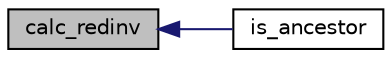 digraph "calc_redinv"
{
  edge [fontname="Helvetica",fontsize="10",labelfontname="Helvetica",labelfontsize="10"];
  node [fontname="Helvetica",fontsize="10",shape=record];
  rankdir="LR";
  Node18 [label="calc_redinv",height=0.2,width=0.4,color="black", fillcolor="grey75", style="filled", fontcolor="black"];
  Node18 -> Node19 [dir="back",color="midnightblue",fontsize="10",style="solid",fontname="Helvetica"];
  Node19 [label="is_ancestor",height=0.2,width=0.4,color="black", fillcolor="white", style="filled",URL="$d9/d60/discreta_8h.html#aa0f966d433afa5fb9e50fd20c832838c"];
}
